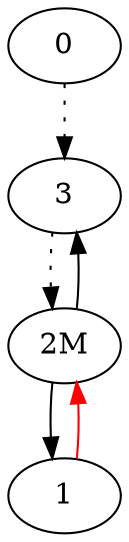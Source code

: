 Digraph G {
0->3[style=dotted];
edge [color=red];
1->"2M";
edge [color=black];
"2M"->1;
"2M"->3;
3->"2M"[style=dotted];
}
